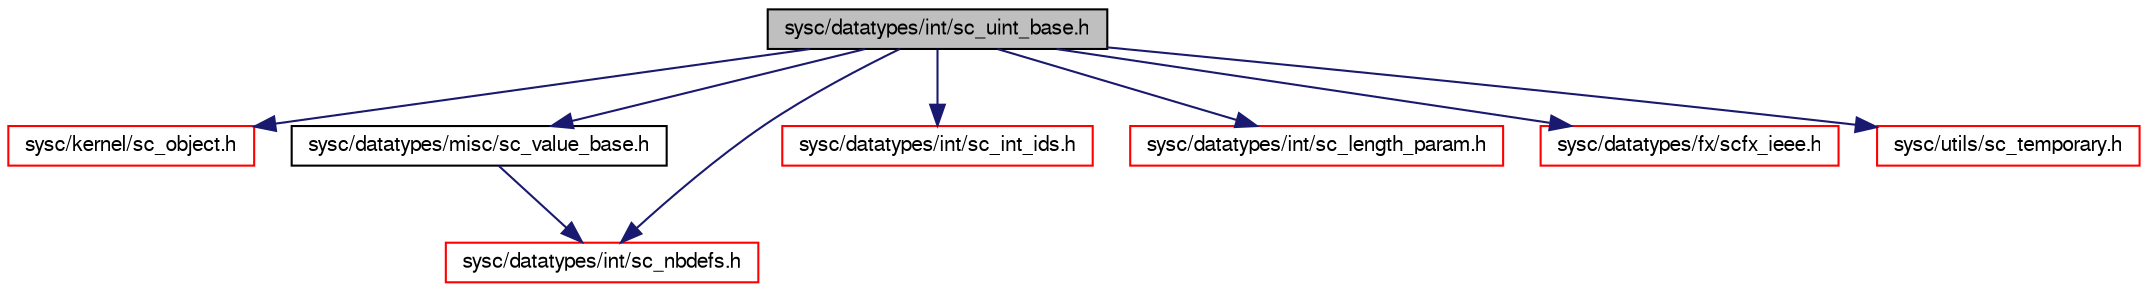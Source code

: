 digraph G
{
  edge [fontname="FreeSans",fontsize="10",labelfontname="FreeSans",labelfontsize="10"];
  node [fontname="FreeSans",fontsize="10",shape=record];
  Node1 [label="sysc/datatypes/int/sc_uint_base.h",height=0.2,width=0.4,color="black", fillcolor="grey75", style="filled" fontcolor="black"];
  Node1 -> Node2 [color="midnightblue",fontsize="10",style="solid",fontname="FreeSans"];
  Node2 [label="sysc/kernel/sc_object.h",height=0.2,width=0.4,color="red", fillcolor="white", style="filled",URL="$a00362.html"];
  Node1 -> Node3 [color="midnightblue",fontsize="10",style="solid",fontname="FreeSans"];
  Node3 [label="sysc/datatypes/misc/sc_value_base.h",height=0.2,width=0.4,color="black", fillcolor="white", style="filled",URL="$a00341.html"];
  Node3 -> Node4 [color="midnightblue",fontsize="10",style="solid",fontname="FreeSans"];
  Node4 [label="sysc/datatypes/int/sc_nbdefs.h",height=0.2,width=0.4,color="red", fillcolor="white", style="filled",URL="$a00333.html"];
  Node1 -> Node5 [color="midnightblue",fontsize="10",style="solid",fontname="FreeSans"];
  Node5 [label="sysc/datatypes/int/sc_int_ids.h",height=0.2,width=0.4,color="red", fillcolor="white", style="filled",URL="$a00331.html"];
  Node1 -> Node6 [color="midnightblue",fontsize="10",style="solid",fontname="FreeSans"];
  Node6 [label="sysc/datatypes/int/sc_length_param.h",height=0.2,width=0.4,color="red", fillcolor="white", style="filled",URL="$a00332.html"];
  Node1 -> Node4 [color="midnightblue",fontsize="10",style="solid",fontname="FreeSans"];
  Node1 -> Node7 [color="midnightblue",fontsize="10",style="solid",fontname="FreeSans"];
  Node7 [label="sysc/datatypes/fx/scfx_ieee.h",height=0.2,width=0.4,color="red", fillcolor="white", style="filled",URL="$a00319.html"];
  Node1 -> Node8 [color="midnightblue",fontsize="10",style="solid",fontname="FreeSans"];
  Node8 [label="sysc/utils/sc_temporary.h",height=0.2,width=0.4,color="red", fillcolor="white", style="filled",URL="$a00398.html"];
}
